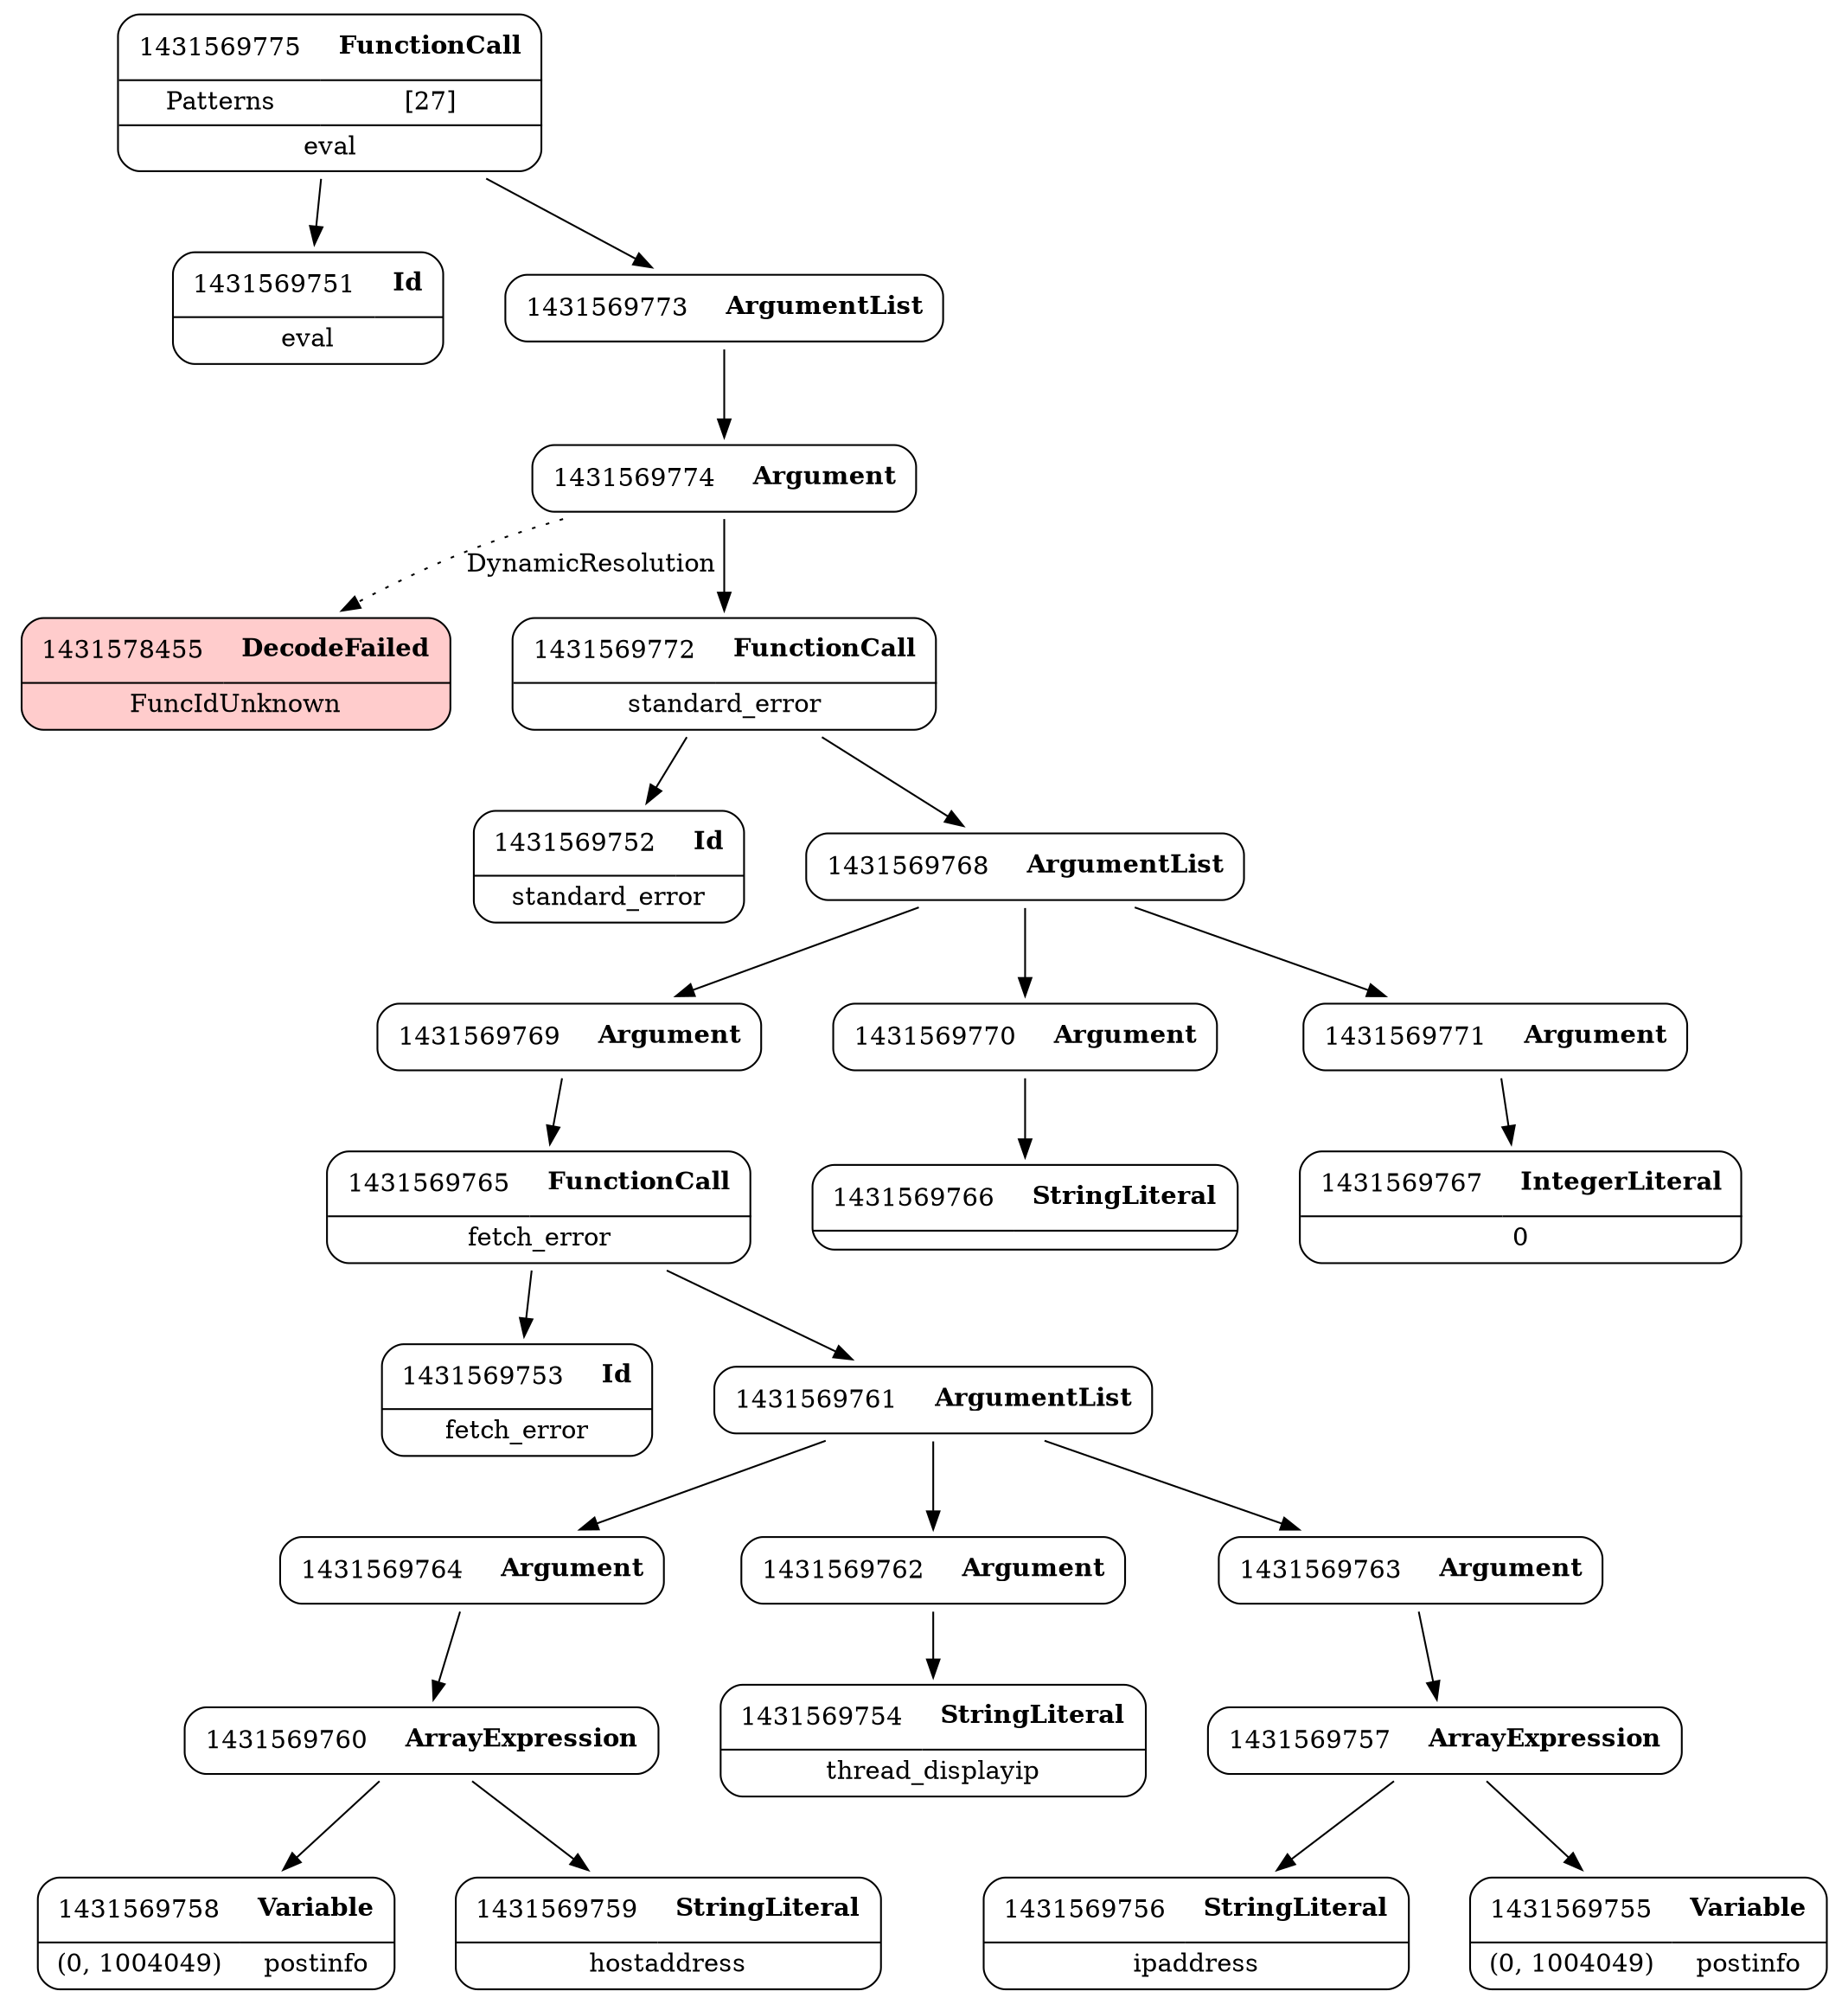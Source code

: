 digraph ast {
node [shape=none];
1431569751 [label=<<TABLE border='1' cellspacing='0' cellpadding='10' style='rounded' ><TR><TD border='0'>1431569751</TD><TD border='0'><B>Id</B></TD></TR><HR/><TR><TD border='0' cellpadding='5' colspan='2'>eval</TD></TR></TABLE>>];
1431578455 [label=<<TABLE border='1' cellspacing='0' cellpadding='10' style='rounded' bgcolor='#FFCCCC' ><TR><TD border='0'>1431578455</TD><TD border='0'><B>DecodeFailed</B></TD></TR><HR/><TR><TD border='0' cellpadding='5' colspan='2'>FuncIdUnknown</TD></TR></TABLE>>];
1431569756 [label=<<TABLE border='1' cellspacing='0' cellpadding='10' style='rounded' ><TR><TD border='0'>1431569756</TD><TD border='0'><B>StringLiteral</B></TD></TR><HR/><TR><TD border='0' cellpadding='5' colspan='2'>ipaddress</TD></TR></TABLE>>];
1431569757 [label=<<TABLE border='1' cellspacing='0' cellpadding='10' style='rounded' ><TR><TD border='0'>1431569757</TD><TD border='0'><B>ArrayExpression</B></TD></TR></TABLE>>];
1431569757 -> 1431569755 [weight=2];
1431569757 -> 1431569756 [weight=2];
1431569758 [label=<<TABLE border='1' cellspacing='0' cellpadding='10' style='rounded' ><TR><TD border='0'>1431569758</TD><TD border='0'><B>Variable</B></TD></TR><HR/><TR><TD border='0' cellpadding='5'>(0, 1004049)</TD><TD border='0' cellpadding='5'>postinfo</TD></TR></TABLE>>];
1431569759 [label=<<TABLE border='1' cellspacing='0' cellpadding='10' style='rounded' ><TR><TD border='0'>1431569759</TD><TD border='0'><B>StringLiteral</B></TD></TR><HR/><TR><TD border='0' cellpadding='5' colspan='2'>hostaddress</TD></TR></TABLE>>];
1431569752 [label=<<TABLE border='1' cellspacing='0' cellpadding='10' style='rounded' ><TR><TD border='0'>1431569752</TD><TD border='0'><B>Id</B></TD></TR><HR/><TR><TD border='0' cellpadding='5' colspan='2'>standard_error</TD></TR></TABLE>>];
1431569753 [label=<<TABLE border='1' cellspacing='0' cellpadding='10' style='rounded' ><TR><TD border='0'>1431569753</TD><TD border='0'><B>Id</B></TD></TR><HR/><TR><TD border='0' cellpadding='5' colspan='2'>fetch_error</TD></TR></TABLE>>];
1431569754 [label=<<TABLE border='1' cellspacing='0' cellpadding='10' style='rounded' ><TR><TD border='0'>1431569754</TD><TD border='0'><B>StringLiteral</B></TD></TR><HR/><TR><TD border='0' cellpadding='5' colspan='2'>thread_displayip</TD></TR></TABLE>>];
1431569755 [label=<<TABLE border='1' cellspacing='0' cellpadding='10' style='rounded' ><TR><TD border='0'>1431569755</TD><TD border='0'><B>Variable</B></TD></TR><HR/><TR><TD border='0' cellpadding='5'>(0, 1004049)</TD><TD border='0' cellpadding='5'>postinfo</TD></TR></TABLE>>];
1431569764 [label=<<TABLE border='1' cellspacing='0' cellpadding='10' style='rounded' ><TR><TD border='0'>1431569764</TD><TD border='0'><B>Argument</B></TD></TR></TABLE>>];
1431569764 -> 1431569760 [weight=2];
1431569765 [label=<<TABLE border='1' cellspacing='0' cellpadding='10' style='rounded' ><TR><TD border='0'>1431569765</TD><TD border='0'><B>FunctionCall</B></TD></TR><HR/><TR><TD border='0' cellpadding='5' colspan='2'>fetch_error</TD></TR></TABLE>>];
1431569765 -> 1431569753 [weight=2];
1431569765 -> 1431569761 [weight=2];
1431569766 [label=<<TABLE border='1' cellspacing='0' cellpadding='10' style='rounded' ><TR><TD border='0'>1431569766</TD><TD border='0'><B>StringLiteral</B></TD></TR><HR/><TR><TD border='0' cellpadding='5' colspan='2'></TD></TR></TABLE>>];
1431569767 [label=<<TABLE border='1' cellspacing='0' cellpadding='10' style='rounded' ><TR><TD border='0'>1431569767</TD><TD border='0'><B>IntegerLiteral</B></TD></TR><HR/><TR><TD border='0' cellpadding='5' colspan='2'>0</TD></TR></TABLE>>];
1431569760 [label=<<TABLE border='1' cellspacing='0' cellpadding='10' style='rounded' ><TR><TD border='0'>1431569760</TD><TD border='0'><B>ArrayExpression</B></TD></TR></TABLE>>];
1431569760 -> 1431569758 [weight=2];
1431569760 -> 1431569759 [weight=2];
1431569761 [label=<<TABLE border='1' cellspacing='0' cellpadding='10' style='rounded' ><TR><TD border='0'>1431569761</TD><TD border='0'><B>ArgumentList</B></TD></TR></TABLE>>];
1431569761 -> 1431569762 [weight=2];
1431569761 -> 1431569763 [weight=2];
1431569761 -> 1431569764 [weight=2];
1431569762 [label=<<TABLE border='1' cellspacing='0' cellpadding='10' style='rounded' ><TR><TD border='0'>1431569762</TD><TD border='0'><B>Argument</B></TD></TR></TABLE>>];
1431569762 -> 1431569754 [weight=2];
1431569763 [label=<<TABLE border='1' cellspacing='0' cellpadding='10' style='rounded' ><TR><TD border='0'>1431569763</TD><TD border='0'><B>Argument</B></TD></TR></TABLE>>];
1431569763 -> 1431569757 [weight=2];
1431569772 [label=<<TABLE border='1' cellspacing='0' cellpadding='10' style='rounded' ><TR><TD border='0'>1431569772</TD><TD border='0'><B>FunctionCall</B></TD></TR><HR/><TR><TD border='0' cellpadding='5' colspan='2'>standard_error</TD></TR></TABLE>>];
1431569772 -> 1431569752 [weight=2];
1431569772 -> 1431569768 [weight=2];
1431569773 [label=<<TABLE border='1' cellspacing='0' cellpadding='10' style='rounded' ><TR><TD border='0'>1431569773</TD><TD border='0'><B>ArgumentList</B></TD></TR></TABLE>>];
1431569773 -> 1431569774 [weight=2];
1431569774 [label=<<TABLE border='1' cellspacing='0' cellpadding='10' style='rounded' ><TR><TD border='0'>1431569774</TD><TD border='0'><B>Argument</B></TD></TR></TABLE>>];
1431569774 -> 1431569772 [weight=2];
1431569774 -> 1431578455 [style=dotted,label=DynamicResolution];
1431569775 [label=<<TABLE border='1' cellspacing='0' cellpadding='10' style='rounded' ><TR><TD border='0'>1431569775</TD><TD border='0'><B>FunctionCall</B></TD></TR><HR/><TR><TD border='0' cellpadding='5'>Patterns</TD><TD border='0' cellpadding='5'>[27]</TD></TR><HR/><TR><TD border='0' cellpadding='5' colspan='2'>eval</TD></TR></TABLE>>];
1431569775 -> 1431569751 [weight=2];
1431569775 -> 1431569773 [weight=2];
1431569768 [label=<<TABLE border='1' cellspacing='0' cellpadding='10' style='rounded' ><TR><TD border='0'>1431569768</TD><TD border='0'><B>ArgumentList</B></TD></TR></TABLE>>];
1431569768 -> 1431569769 [weight=2];
1431569768 -> 1431569770 [weight=2];
1431569768 -> 1431569771 [weight=2];
1431569769 [label=<<TABLE border='1' cellspacing='0' cellpadding='10' style='rounded' ><TR><TD border='0'>1431569769</TD><TD border='0'><B>Argument</B></TD></TR></TABLE>>];
1431569769 -> 1431569765 [weight=2];
1431569770 [label=<<TABLE border='1' cellspacing='0' cellpadding='10' style='rounded' ><TR><TD border='0'>1431569770</TD><TD border='0'><B>Argument</B></TD></TR></TABLE>>];
1431569770 -> 1431569766 [weight=2];
1431569771 [label=<<TABLE border='1' cellspacing='0' cellpadding='10' style='rounded' ><TR><TD border='0'>1431569771</TD><TD border='0'><B>Argument</B></TD></TR></TABLE>>];
1431569771 -> 1431569767 [weight=2];
}
